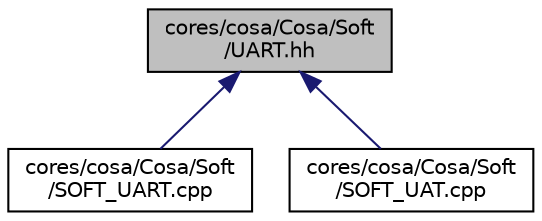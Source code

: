digraph "cores/cosa/Cosa/Soft/UART.hh"
{
  edge [fontname="Helvetica",fontsize="10",labelfontname="Helvetica",labelfontsize="10"];
  node [fontname="Helvetica",fontsize="10",shape=record];
  Node1 [label="cores/cosa/Cosa/Soft\l/UART.hh",height=0.2,width=0.4,color="black", fillcolor="grey75", style="filled", fontcolor="black"];
  Node1 -> Node2 [dir="back",color="midnightblue",fontsize="10",style="solid",fontname="Helvetica"];
  Node2 [label="cores/cosa/Cosa/Soft\l/SOFT_UART.cpp",height=0.2,width=0.4,color="black", fillcolor="white", style="filled",URL="$de/db1/SOFT__UART_8cpp.html"];
  Node1 -> Node3 [dir="back",color="midnightblue",fontsize="10",style="solid",fontname="Helvetica"];
  Node3 [label="cores/cosa/Cosa/Soft\l/SOFT_UAT.cpp",height=0.2,width=0.4,color="black", fillcolor="white", style="filled",URL="$d9/dad/SOFT__UAT_8cpp.html"];
}
